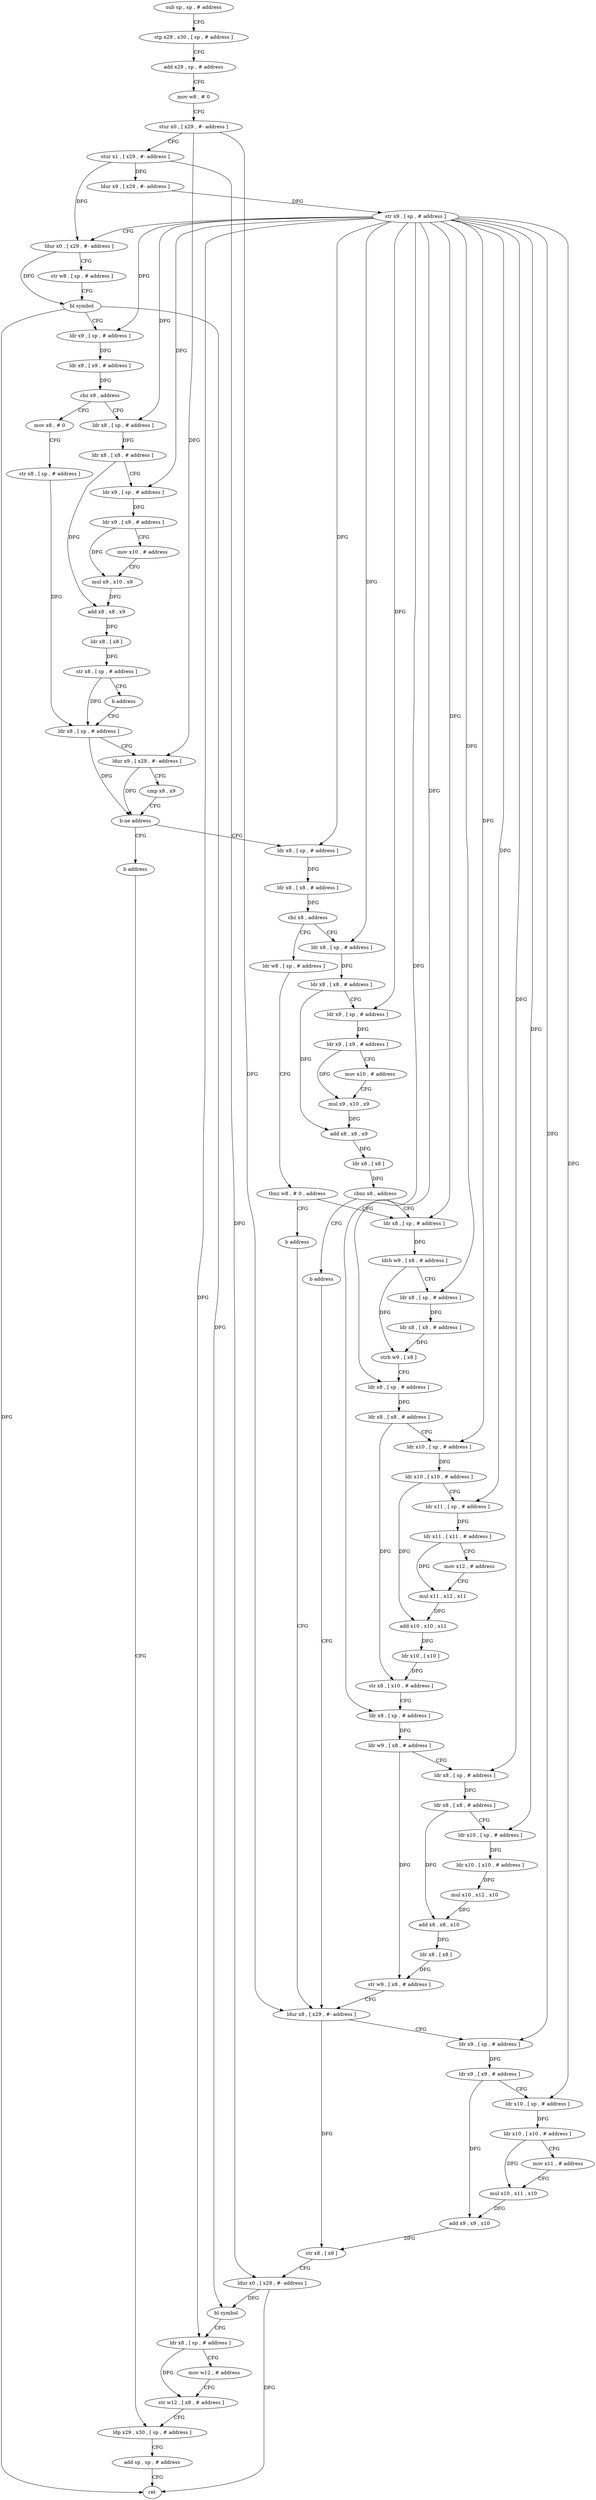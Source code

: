 digraph "func" {
"144836" [label = "sub sp , sp , # address" ]
"144840" [label = "stp x29 , x30 , [ sp , # address ]" ]
"144844" [label = "add x29 , sp , # address" ]
"144848" [label = "mov w8 , # 0" ]
"144852" [label = "stur x0 , [ x29 , #- address ]" ]
"144856" [label = "stur x1 , [ x29 , #- address ]" ]
"144860" [label = "ldur x9 , [ x29 , #- address ]" ]
"144864" [label = "str x9 , [ sp , # address ]" ]
"144868" [label = "ldur x0 , [ x29 , #- address ]" ]
"144872" [label = "str w8 , [ sp , # address ]" ]
"144876" [label = "bl symbol" ]
"144880" [label = "ldr x9 , [ sp , # address ]" ]
"144884" [label = "ldr x9 , [ x9 , # address ]" ]
"144888" [label = "cbz x9 , address" ]
"144932" [label = "mov x8 , # 0" ]
"144892" [label = "ldr x8 , [ sp , # address ]" ]
"144936" [label = "str x8 , [ sp , # address ]" ]
"144940" [label = "ldr x8 , [ sp , # address ]" ]
"144896" [label = "ldr x8 , [ x8 , # address ]" ]
"144900" [label = "ldr x9 , [ sp , # address ]" ]
"144904" [label = "ldr x9 , [ x9 , # address ]" ]
"144908" [label = "mov x10 , # address" ]
"144912" [label = "mul x9 , x10 , x9" ]
"144916" [label = "add x8 , x8 , x9" ]
"144920" [label = "ldr x8 , [ x8 ]" ]
"144924" [label = "str x8 , [ sp , # address ]" ]
"144928" [label = "b address" ]
"144960" [label = "ldr x8 , [ sp , # address ]" ]
"144964" [label = "ldr x8 , [ x8 , # address ]" ]
"144968" [label = "cbz x8 , address" ]
"145012" [label = "ldr w8 , [ sp , # address ]" ]
"144972" [label = "ldr x8 , [ sp , # address ]" ]
"144956" [label = "b address" ]
"145184" [label = "ldp x29 , x30 , [ sp , # address ]" ]
"144944" [label = "ldur x9 , [ x29 , #- address ]" ]
"144948" [label = "cmp x8 , x9" ]
"144952" [label = "b.ne address" ]
"145016" [label = "tbnz w8 , # 0 , address" ]
"145024" [label = "ldr x8 , [ sp , # address ]" ]
"145020" [label = "b address" ]
"144976" [label = "ldr x8 , [ x8 , # address ]" ]
"144980" [label = "ldr x9 , [ sp , # address ]" ]
"144984" [label = "ldr x9 , [ x9 , # address ]" ]
"144988" [label = "mov x10 , # address" ]
"144992" [label = "mul x9 , x10 , x9" ]
"144996" [label = "add x8 , x8 , x9" ]
"145000" [label = "ldr x8 , [ x8 ]" ]
"145004" [label = "cbnz x8 , address" ]
"145008" [label = "b address" ]
"145188" [label = "add sp , sp , # address" ]
"145192" [label = "ret" ]
"145028" [label = "ldrb w9 , [ x8 , # address ]" ]
"145032" [label = "ldr x8 , [ sp , # address ]" ]
"145036" [label = "ldr x8 , [ x8 , # address ]" ]
"145040" [label = "strb w9 , [ x8 ]" ]
"145044" [label = "ldr x8 , [ sp , # address ]" ]
"145048" [label = "ldr x8 , [ x8 , # address ]" ]
"145052" [label = "ldr x10 , [ sp , # address ]" ]
"145056" [label = "ldr x10 , [ x10 , # address ]" ]
"145060" [label = "ldr x11 , [ sp , # address ]" ]
"145064" [label = "ldr x11 , [ x11 , # address ]" ]
"145068" [label = "mov x12 , # address" ]
"145072" [label = "mul x11 , x12 , x11" ]
"145076" [label = "add x10 , x10 , x11" ]
"145080" [label = "ldr x10 , [ x10 ]" ]
"145084" [label = "str x8 , [ x10 , # address ]" ]
"145088" [label = "ldr x8 , [ sp , # address ]" ]
"145092" [label = "ldr w9 , [ x8 , # address ]" ]
"145096" [label = "ldr x8 , [ sp , # address ]" ]
"145100" [label = "ldr x8 , [ x8 , # address ]" ]
"145104" [label = "ldr x10 , [ sp , # address ]" ]
"145108" [label = "ldr x10 , [ x10 , # address ]" ]
"145112" [label = "mul x10 , x12 , x10" ]
"145116" [label = "add x8 , x8 , x10" ]
"145120" [label = "ldr x8 , [ x8 ]" ]
"145124" [label = "str w9 , [ x8 , # address ]" ]
"145128" [label = "ldur x8 , [ x29 , #- address ]" ]
"145132" [label = "ldr x9 , [ sp , # address ]" ]
"145136" [label = "ldr x9 , [ x9 , # address ]" ]
"145140" [label = "ldr x10 , [ sp , # address ]" ]
"145144" [label = "ldr x10 , [ x10 , # address ]" ]
"145148" [label = "mov x11 , # address" ]
"145152" [label = "mul x10 , x11 , x10" ]
"145156" [label = "add x9 , x9 , x10" ]
"145160" [label = "str x8 , [ x9 ]" ]
"145164" [label = "ldur x0 , [ x29 , #- address ]" ]
"145168" [label = "bl symbol" ]
"145172" [label = "ldr x8 , [ sp , # address ]" ]
"145176" [label = "mov w12 , # address" ]
"145180" [label = "str w12 , [ x8 , # address ]" ]
"144836" -> "144840" [ label = "CFG" ]
"144840" -> "144844" [ label = "CFG" ]
"144844" -> "144848" [ label = "CFG" ]
"144848" -> "144852" [ label = "CFG" ]
"144852" -> "144856" [ label = "CFG" ]
"144852" -> "144944" [ label = "DFG" ]
"144852" -> "145128" [ label = "DFG" ]
"144856" -> "144860" [ label = "DFG" ]
"144856" -> "144868" [ label = "DFG" ]
"144856" -> "145164" [ label = "DFG" ]
"144860" -> "144864" [ label = "DFG" ]
"144864" -> "144868" [ label = "CFG" ]
"144864" -> "144880" [ label = "DFG" ]
"144864" -> "144892" [ label = "DFG" ]
"144864" -> "144900" [ label = "DFG" ]
"144864" -> "144960" [ label = "DFG" ]
"144864" -> "144972" [ label = "DFG" ]
"144864" -> "144980" [ label = "DFG" ]
"144864" -> "145024" [ label = "DFG" ]
"144864" -> "145032" [ label = "DFG" ]
"144864" -> "145044" [ label = "DFG" ]
"144864" -> "145052" [ label = "DFG" ]
"144864" -> "145060" [ label = "DFG" ]
"144864" -> "145088" [ label = "DFG" ]
"144864" -> "145096" [ label = "DFG" ]
"144864" -> "145104" [ label = "DFG" ]
"144864" -> "145132" [ label = "DFG" ]
"144864" -> "145140" [ label = "DFG" ]
"144864" -> "145172" [ label = "DFG" ]
"144868" -> "144872" [ label = "CFG" ]
"144868" -> "144876" [ label = "DFG" ]
"144872" -> "144876" [ label = "CFG" ]
"144876" -> "144880" [ label = "CFG" ]
"144876" -> "145192" [ label = "DFG" ]
"144876" -> "145168" [ label = "DFG" ]
"144880" -> "144884" [ label = "DFG" ]
"144884" -> "144888" [ label = "DFG" ]
"144888" -> "144932" [ label = "CFG" ]
"144888" -> "144892" [ label = "CFG" ]
"144932" -> "144936" [ label = "CFG" ]
"144892" -> "144896" [ label = "DFG" ]
"144936" -> "144940" [ label = "DFG" ]
"144940" -> "144944" [ label = "CFG" ]
"144940" -> "144952" [ label = "DFG" ]
"144896" -> "144900" [ label = "CFG" ]
"144896" -> "144916" [ label = "DFG" ]
"144900" -> "144904" [ label = "DFG" ]
"144904" -> "144908" [ label = "CFG" ]
"144904" -> "144912" [ label = "DFG" ]
"144908" -> "144912" [ label = "CFG" ]
"144912" -> "144916" [ label = "DFG" ]
"144916" -> "144920" [ label = "DFG" ]
"144920" -> "144924" [ label = "DFG" ]
"144924" -> "144928" [ label = "CFG" ]
"144924" -> "144940" [ label = "DFG" ]
"144928" -> "144940" [ label = "CFG" ]
"144960" -> "144964" [ label = "DFG" ]
"144964" -> "144968" [ label = "DFG" ]
"144968" -> "145012" [ label = "CFG" ]
"144968" -> "144972" [ label = "CFG" ]
"145012" -> "145016" [ label = "CFG" ]
"144972" -> "144976" [ label = "DFG" ]
"144956" -> "145184" [ label = "CFG" ]
"145184" -> "145188" [ label = "CFG" ]
"144944" -> "144948" [ label = "CFG" ]
"144944" -> "144952" [ label = "DFG" ]
"144948" -> "144952" [ label = "CFG" ]
"144952" -> "144960" [ label = "CFG" ]
"144952" -> "144956" [ label = "CFG" ]
"145016" -> "145024" [ label = "CFG" ]
"145016" -> "145020" [ label = "CFG" ]
"145024" -> "145028" [ label = "DFG" ]
"145020" -> "145128" [ label = "CFG" ]
"144976" -> "144980" [ label = "CFG" ]
"144976" -> "144996" [ label = "DFG" ]
"144980" -> "144984" [ label = "DFG" ]
"144984" -> "144988" [ label = "CFG" ]
"144984" -> "144992" [ label = "DFG" ]
"144988" -> "144992" [ label = "CFG" ]
"144992" -> "144996" [ label = "DFG" ]
"144996" -> "145000" [ label = "DFG" ]
"145000" -> "145004" [ label = "DFG" ]
"145004" -> "145024" [ label = "CFG" ]
"145004" -> "145008" [ label = "CFG" ]
"145008" -> "145128" [ label = "CFG" ]
"145188" -> "145192" [ label = "CFG" ]
"145028" -> "145032" [ label = "CFG" ]
"145028" -> "145040" [ label = "DFG" ]
"145032" -> "145036" [ label = "DFG" ]
"145036" -> "145040" [ label = "DFG" ]
"145040" -> "145044" [ label = "CFG" ]
"145044" -> "145048" [ label = "DFG" ]
"145048" -> "145052" [ label = "CFG" ]
"145048" -> "145084" [ label = "DFG" ]
"145052" -> "145056" [ label = "DFG" ]
"145056" -> "145060" [ label = "CFG" ]
"145056" -> "145076" [ label = "DFG" ]
"145060" -> "145064" [ label = "DFG" ]
"145064" -> "145068" [ label = "CFG" ]
"145064" -> "145072" [ label = "DFG" ]
"145068" -> "145072" [ label = "CFG" ]
"145072" -> "145076" [ label = "DFG" ]
"145076" -> "145080" [ label = "DFG" ]
"145080" -> "145084" [ label = "DFG" ]
"145084" -> "145088" [ label = "CFG" ]
"145088" -> "145092" [ label = "DFG" ]
"145092" -> "145096" [ label = "CFG" ]
"145092" -> "145124" [ label = "DFG" ]
"145096" -> "145100" [ label = "DFG" ]
"145100" -> "145104" [ label = "CFG" ]
"145100" -> "145116" [ label = "DFG" ]
"145104" -> "145108" [ label = "DFG" ]
"145108" -> "145112" [ label = "DFG" ]
"145112" -> "145116" [ label = "DFG" ]
"145116" -> "145120" [ label = "DFG" ]
"145120" -> "145124" [ label = "DFG" ]
"145124" -> "145128" [ label = "CFG" ]
"145128" -> "145132" [ label = "CFG" ]
"145128" -> "145160" [ label = "DFG" ]
"145132" -> "145136" [ label = "DFG" ]
"145136" -> "145140" [ label = "CFG" ]
"145136" -> "145156" [ label = "DFG" ]
"145140" -> "145144" [ label = "DFG" ]
"145144" -> "145148" [ label = "CFG" ]
"145144" -> "145152" [ label = "DFG" ]
"145148" -> "145152" [ label = "CFG" ]
"145152" -> "145156" [ label = "DFG" ]
"145156" -> "145160" [ label = "DFG" ]
"145160" -> "145164" [ label = "CFG" ]
"145164" -> "145168" [ label = "DFG" ]
"145164" -> "145192" [ label = "DFG" ]
"145168" -> "145172" [ label = "CFG" ]
"145172" -> "145176" [ label = "CFG" ]
"145172" -> "145180" [ label = "DFG" ]
"145176" -> "145180" [ label = "CFG" ]
"145180" -> "145184" [ label = "CFG" ]
}
